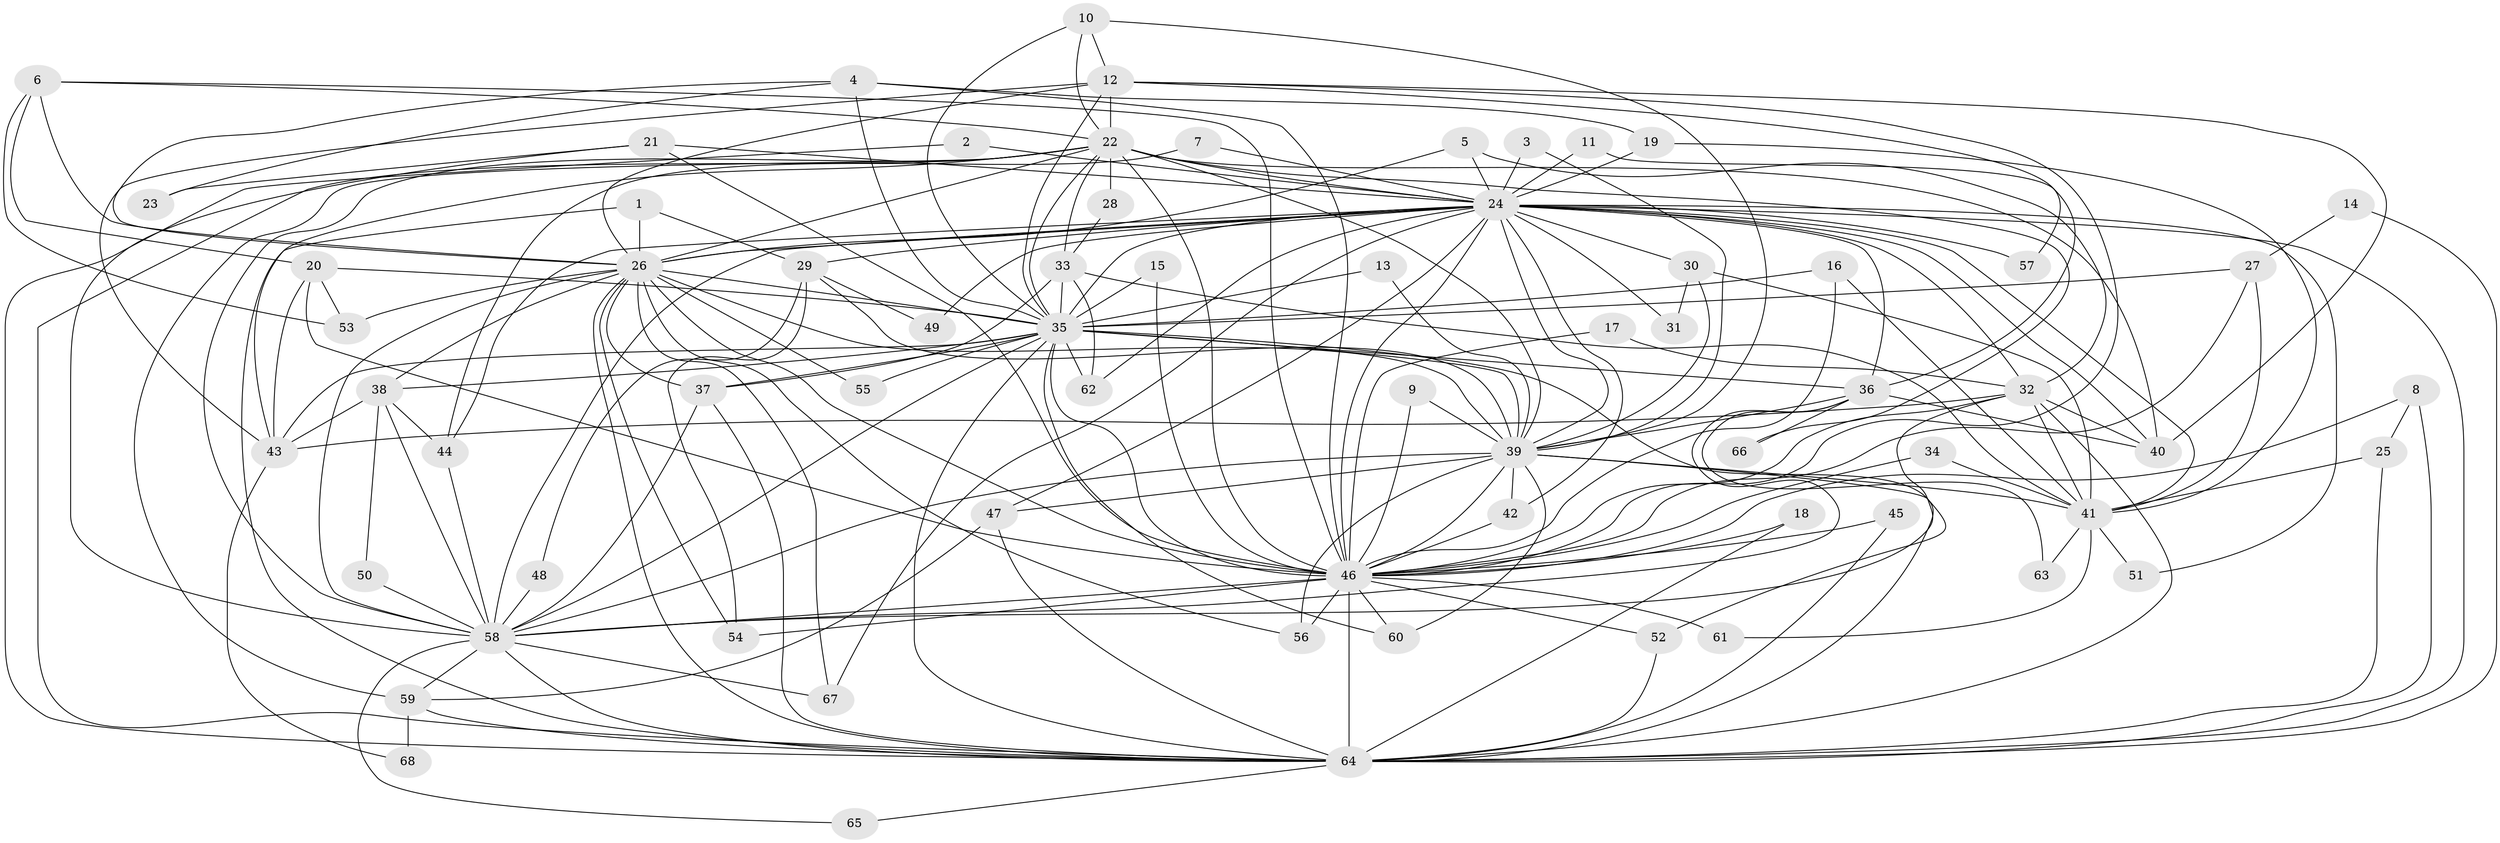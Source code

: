 // original degree distribution, {22: 0.029411764705882353, 29: 0.007352941176470588, 28: 0.007352941176470588, 20: 0.007352941176470588, 24: 0.007352941176470588, 25: 0.007352941176470588, 18: 0.007352941176470588, 5: 0.08088235294117647, 6: 0.014705882352941176, 3: 0.19117647058823528, 2: 0.5220588235294118, 12: 0.007352941176470588, 4: 0.10294117647058823, 7: 0.007352941176470588}
// Generated by graph-tools (version 1.1) at 2025/49/03/09/25 03:49:39]
// undirected, 68 vertices, 192 edges
graph export_dot {
graph [start="1"]
  node [color=gray90,style=filled];
  1;
  2;
  3;
  4;
  5;
  6;
  7;
  8;
  9;
  10;
  11;
  12;
  13;
  14;
  15;
  16;
  17;
  18;
  19;
  20;
  21;
  22;
  23;
  24;
  25;
  26;
  27;
  28;
  29;
  30;
  31;
  32;
  33;
  34;
  35;
  36;
  37;
  38;
  39;
  40;
  41;
  42;
  43;
  44;
  45;
  46;
  47;
  48;
  49;
  50;
  51;
  52;
  53;
  54;
  55;
  56;
  57;
  58;
  59;
  60;
  61;
  62;
  63;
  64;
  65;
  66;
  67;
  68;
  1 -- 26 [weight=1.0];
  1 -- 29 [weight=1.0];
  1 -- 64 [weight=1.0];
  2 -- 24 [weight=1.0];
  2 -- 64 [weight=1.0];
  3 -- 24 [weight=1.0];
  3 -- 39 [weight=1.0];
  4 -- 19 [weight=1.0];
  4 -- 23 [weight=1.0];
  4 -- 26 [weight=1.0];
  4 -- 35 [weight=1.0];
  4 -- 46 [weight=1.0];
  5 -- 24 [weight=1.0];
  5 -- 26 [weight=1.0];
  5 -- 32 [weight=1.0];
  6 -- 20 [weight=1.0];
  6 -- 22 [weight=1.0];
  6 -- 26 [weight=1.0];
  6 -- 46 [weight=1.0];
  6 -- 53 [weight=1.0];
  7 -- 24 [weight=1.0];
  7 -- 44 [weight=1.0];
  8 -- 25 [weight=1.0];
  8 -- 46 [weight=1.0];
  8 -- 64 [weight=1.0];
  9 -- 39 [weight=1.0];
  9 -- 46 [weight=1.0];
  10 -- 12 [weight=1.0];
  10 -- 22 [weight=1.0];
  10 -- 35 [weight=1.0];
  10 -- 39 [weight=1.0];
  11 -- 24 [weight=1.0];
  11 -- 36 [weight=1.0];
  12 -- 22 [weight=1.0];
  12 -- 26 [weight=1.0];
  12 -- 35 [weight=2.0];
  12 -- 40 [weight=1.0];
  12 -- 43 [weight=1.0];
  12 -- 46 [weight=1.0];
  12 -- 57 [weight=1.0];
  13 -- 35 [weight=1.0];
  13 -- 39 [weight=1.0];
  14 -- 27 [weight=1.0];
  14 -- 64 [weight=1.0];
  15 -- 35 [weight=1.0];
  15 -- 46 [weight=1.0];
  16 -- 35 [weight=1.0];
  16 -- 41 [weight=1.0];
  16 -- 46 [weight=1.0];
  17 -- 32 [weight=1.0];
  17 -- 46 [weight=1.0];
  18 -- 46 [weight=1.0];
  18 -- 64 [weight=1.0];
  19 -- 24 [weight=1.0];
  19 -- 41 [weight=1.0];
  20 -- 35 [weight=1.0];
  20 -- 43 [weight=1.0];
  20 -- 46 [weight=1.0];
  20 -- 53 [weight=1.0];
  21 -- 23 [weight=1.0];
  21 -- 24 [weight=1.0];
  21 -- 46 [weight=1.0];
  21 -- 58 [weight=1.0];
  22 -- 24 [weight=3.0];
  22 -- 26 [weight=1.0];
  22 -- 28 [weight=1.0];
  22 -- 33 [weight=1.0];
  22 -- 35 [weight=1.0];
  22 -- 39 [weight=1.0];
  22 -- 40 [weight=2.0];
  22 -- 43 [weight=1.0];
  22 -- 46 [weight=3.0];
  22 -- 58 [weight=2.0];
  22 -- 59 [weight=1.0];
  22 -- 64 [weight=1.0];
  22 -- 66 [weight=1.0];
  24 -- 26 [weight=2.0];
  24 -- 29 [weight=1.0];
  24 -- 30 [weight=1.0];
  24 -- 31 [weight=1.0];
  24 -- 32 [weight=1.0];
  24 -- 35 [weight=2.0];
  24 -- 36 [weight=1.0];
  24 -- 39 [weight=3.0];
  24 -- 40 [weight=1.0];
  24 -- 41 [weight=2.0];
  24 -- 42 [weight=1.0];
  24 -- 44 [weight=2.0];
  24 -- 46 [weight=4.0];
  24 -- 47 [weight=2.0];
  24 -- 49 [weight=1.0];
  24 -- 51 [weight=1.0];
  24 -- 57 [weight=1.0];
  24 -- 58 [weight=2.0];
  24 -- 62 [weight=1.0];
  24 -- 64 [weight=2.0];
  24 -- 67 [weight=1.0];
  25 -- 41 [weight=1.0];
  25 -- 64 [weight=1.0];
  26 -- 35 [weight=1.0];
  26 -- 37 [weight=1.0];
  26 -- 38 [weight=1.0];
  26 -- 39 [weight=2.0];
  26 -- 46 [weight=2.0];
  26 -- 53 [weight=2.0];
  26 -- 54 [weight=1.0];
  26 -- 55 [weight=1.0];
  26 -- 56 [weight=1.0];
  26 -- 58 [weight=1.0];
  26 -- 64 [weight=1.0];
  26 -- 67 [weight=1.0];
  27 -- 35 [weight=1.0];
  27 -- 41 [weight=1.0];
  27 -- 46 [weight=1.0];
  28 -- 33 [weight=1.0];
  29 -- 39 [weight=1.0];
  29 -- 48 [weight=1.0];
  29 -- 49 [weight=1.0];
  29 -- 54 [weight=1.0];
  30 -- 31 [weight=1.0];
  30 -- 39 [weight=1.0];
  30 -- 41 [weight=1.0];
  32 -- 40 [weight=1.0];
  32 -- 41 [weight=1.0];
  32 -- 43 [weight=1.0];
  32 -- 46 [weight=1.0];
  32 -- 58 [weight=1.0];
  32 -- 64 [weight=1.0];
  33 -- 35 [weight=1.0];
  33 -- 37 [weight=1.0];
  33 -- 41 [weight=1.0];
  33 -- 62 [weight=1.0];
  34 -- 41 [weight=1.0];
  34 -- 46 [weight=1.0];
  35 -- 36 [weight=1.0];
  35 -- 37 [weight=1.0];
  35 -- 38 [weight=1.0];
  35 -- 39 [weight=2.0];
  35 -- 43 [weight=1.0];
  35 -- 46 [weight=2.0];
  35 -- 52 [weight=1.0];
  35 -- 55 [weight=1.0];
  35 -- 58 [weight=1.0];
  35 -- 60 [weight=1.0];
  35 -- 62 [weight=1.0];
  35 -- 64 [weight=1.0];
  36 -- 39 [weight=1.0];
  36 -- 40 [weight=1.0];
  36 -- 58 [weight=1.0];
  36 -- 63 [weight=1.0];
  36 -- 66 [weight=1.0];
  37 -- 58 [weight=1.0];
  37 -- 64 [weight=1.0];
  38 -- 43 [weight=1.0];
  38 -- 44 [weight=1.0];
  38 -- 50 [weight=1.0];
  38 -- 58 [weight=2.0];
  39 -- 41 [weight=2.0];
  39 -- 42 [weight=1.0];
  39 -- 46 [weight=2.0];
  39 -- 47 [weight=1.0];
  39 -- 56 [weight=1.0];
  39 -- 58 [weight=1.0];
  39 -- 60 [weight=1.0];
  39 -- 64 [weight=1.0];
  41 -- 51 [weight=1.0];
  41 -- 61 [weight=1.0];
  41 -- 63 [weight=1.0];
  42 -- 46 [weight=1.0];
  43 -- 68 [weight=1.0];
  44 -- 58 [weight=1.0];
  45 -- 46 [weight=1.0];
  45 -- 64 [weight=1.0];
  46 -- 52 [weight=2.0];
  46 -- 54 [weight=1.0];
  46 -- 56 [weight=1.0];
  46 -- 58 [weight=3.0];
  46 -- 60 [weight=1.0];
  46 -- 61 [weight=2.0];
  46 -- 64 [weight=2.0];
  47 -- 59 [weight=1.0];
  47 -- 64 [weight=1.0];
  48 -- 58 [weight=1.0];
  50 -- 58 [weight=1.0];
  52 -- 64 [weight=1.0];
  58 -- 59 [weight=1.0];
  58 -- 64 [weight=1.0];
  58 -- 65 [weight=1.0];
  58 -- 67 [weight=1.0];
  59 -- 64 [weight=1.0];
  59 -- 68 [weight=1.0];
  64 -- 65 [weight=1.0];
}
